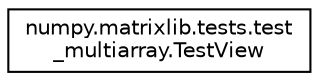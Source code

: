 digraph "Graphical Class Hierarchy"
{
 // LATEX_PDF_SIZE
  edge [fontname="Helvetica",fontsize="10",labelfontname="Helvetica",labelfontsize="10"];
  node [fontname="Helvetica",fontsize="10",shape=record];
  rankdir="LR";
  Node0 [label="numpy.matrixlib.tests.test\l_multiarray.TestView",height=0.2,width=0.4,color="black", fillcolor="white", style="filled",URL="$classnumpy_1_1matrixlib_1_1tests_1_1test__multiarray_1_1TestView.html",tooltip=" "];
}
